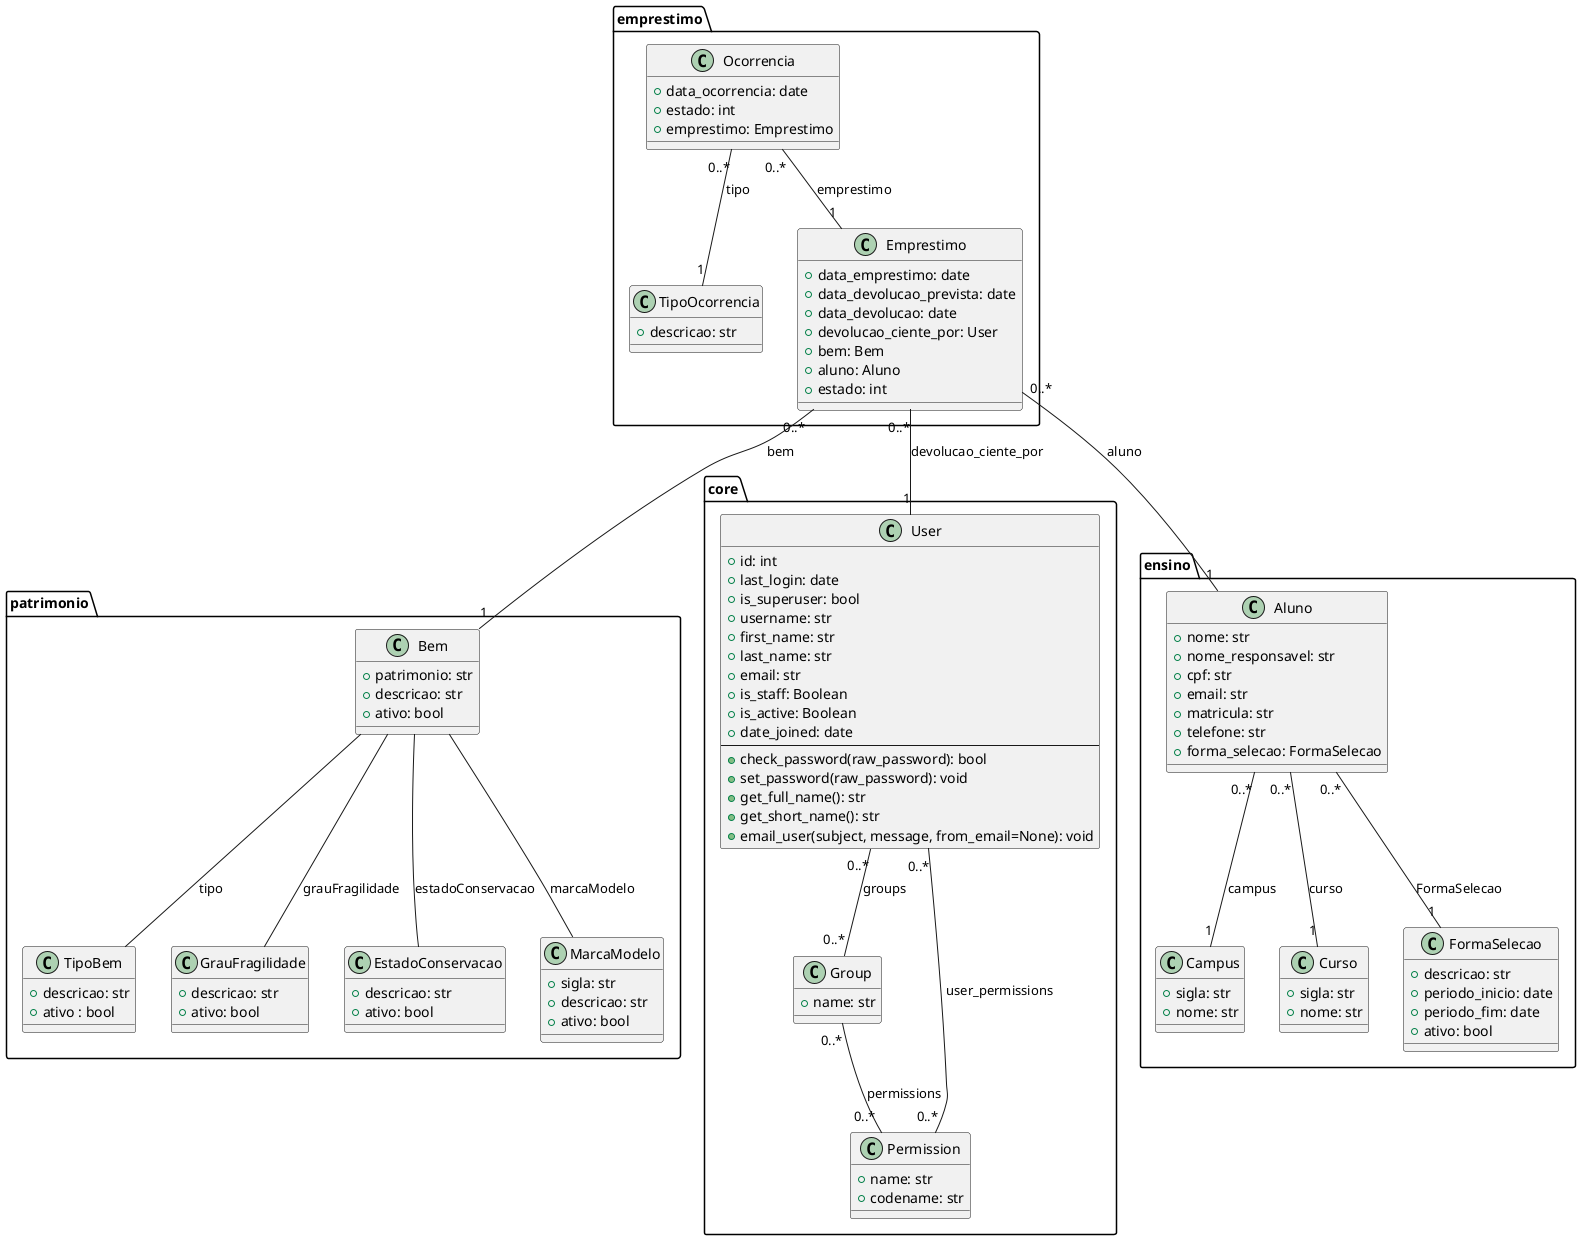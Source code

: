 @startuml classes

package "patrimonio" {
    class TipoBem {
        +descricao: str
        +ativo : bool
    }

    class GrauFragilidade {
        +descricao: str
        +ativo: bool
    }

    class EstadoConservacao {
        +descricao: str
        +ativo: bool
    }

    class MarcaModelo {
        +sigla: str
        +descricao: str
        +ativo: bool
    }

    class Bem {
        +patrimonio: str
        +descricao: str
        +ativo: bool
    }

    Bem -- TipoBem : "tipo"
    Bem -- GrauFragilidade : "grauFragilidade"
    Bem -- EstadoConservacao : "estadoConservacao"
    Bem -- MarcaModelo : "marcaModelo"
}

package "core" {
    class User {
        +id: int
        +last_login: date
        +is_superuser: bool
        +username: str
        +first_name: str
        +last_name: str
        +email: str
        +is_staff: Boolean
        +is_active: Boolean
        +date_joined: date
        --
        +check_password(raw_password): bool
        +set_password(raw_password): void
        +get_full_name(): str
        +get_short_name(): str
        +email_user(subject, message, from_email=None): void
    }

    class Group {
        +name: str
    }

    class Permission {
        +name: str
        +codename: str
    }

    User "0..*" -- "0..*" Group : "groups"
    User "0..*" -- "0..*" Permission : "user_permissions"
    Group "0..*" -- "0..*" Permission : "permissions"

}

package "ensino" {
    class Campus {
        +sigla: str
        +nome: str
    }

    class Curso {
        +sigla: str
        +nome: str
    }

    class FormaSelecao {
        +descricao: str
        +periodo_inicio: date
        +periodo_fim: date
        +ativo: bool
    }

    class Aluno {
        +nome: str
        +nome_responsavel: str
        +cpf: str
        +email: str
        +matricula: str
        +telefone: str
        +forma_selecao: FormaSelecao
    }

    Aluno "0..*" -- "1" FormaSelecao : "FormaSelecao"
    Aluno "0..*" -- "1" Campus : "campus"
    Aluno "0..*" -- "1" Curso : "curso"
}

package "emprestimo" {
    class TipoOcorrencia {
        +descricao: str
    }
    class Ocorrencia {
        +data_ocorrencia: date
        +estado: int
        +emprestimo: Emprestimo
    }
    class Emprestimo {
        +data_emprestimo: date
        +data_devolucao_prevista: date
        +data_devolucao: date
        +devolucao_ciente_por: User
        +bem: Bem
        +aluno: Aluno
        +estado: int
    }

    Emprestimo "0..*" -- "1" User : "devolucao_ciente_por"
    Emprestimo "0..*" -- "1" Bem : "bem"
    Emprestimo "0..*" -- "1" Aluno : "aluno"

    Ocorrencia "0..*" -- "1" TipoOcorrencia : "tipo"
    Ocorrencia "0..*" -- "1" Emprestimo : "emprestimo"
}

@enduml
